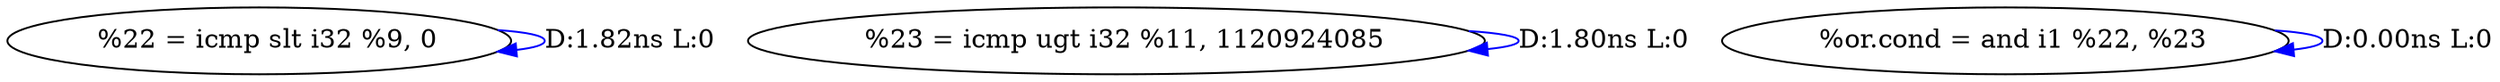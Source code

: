 digraph {
Node0x253b380[label="  %22 = icmp slt i32 %9, 0"];
Node0x253b380 -> Node0x253b380[label="D:1.82ns L:0",color=blue];
Node0x253b460[label="  %23 = icmp ugt i32 %11, 1120924085"];
Node0x253b460 -> Node0x253b460[label="D:1.80ns L:0",color=blue];
Node0x253b540[label="  %or.cond = and i1 %22, %23"];
Node0x253b540 -> Node0x253b540[label="D:0.00ns L:0",color=blue];
}
